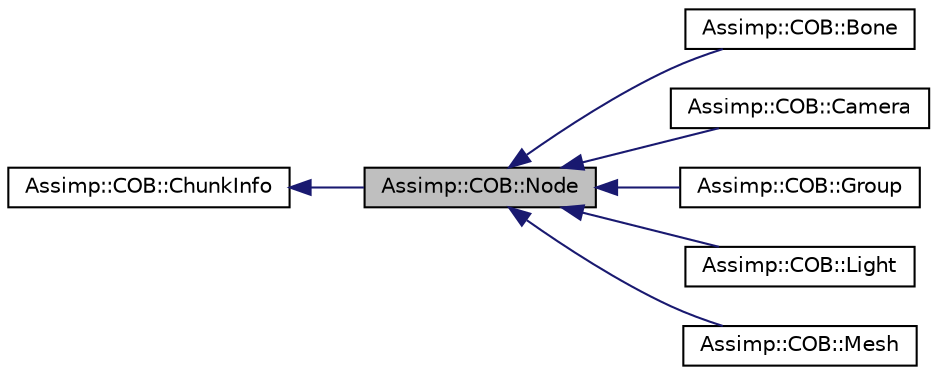 digraph "Assimp::COB::Node"
{
  edge [fontname="Helvetica",fontsize="10",labelfontname="Helvetica",labelfontsize="10"];
  node [fontname="Helvetica",fontsize="10",shape=record];
  rankdir="LR";
  Node1 [label="Assimp::COB::Node",height=0.2,width=0.4,color="black", fillcolor="grey75", style="filled", fontcolor="black"];
  Node2 -> Node1 [dir="back",color="midnightblue",fontsize="10",style="solid",fontname="Helvetica"];
  Node2 [label="Assimp::COB::ChunkInfo",height=0.2,width=0.4,color="black", fillcolor="white", style="filled",URL="$struct_assimp_1_1_c_o_b_1_1_chunk_info.html"];
  Node1 -> Node3 [dir="back",color="midnightblue",fontsize="10",style="solid",fontname="Helvetica"];
  Node3 [label="Assimp::COB::Bone",height=0.2,width=0.4,color="black", fillcolor="white", style="filled",URL="$struct_assimp_1_1_c_o_b_1_1_bone.html"];
  Node1 -> Node4 [dir="back",color="midnightblue",fontsize="10",style="solid",fontname="Helvetica"];
  Node4 [label="Assimp::COB::Camera",height=0.2,width=0.4,color="black", fillcolor="white", style="filled",URL="$struct_assimp_1_1_c_o_b_1_1_camera.html"];
  Node1 -> Node5 [dir="back",color="midnightblue",fontsize="10",style="solid",fontname="Helvetica"];
  Node5 [label="Assimp::COB::Group",height=0.2,width=0.4,color="black", fillcolor="white", style="filled",URL="$struct_assimp_1_1_c_o_b_1_1_group.html"];
  Node1 -> Node6 [dir="back",color="midnightblue",fontsize="10",style="solid",fontname="Helvetica"];
  Node6 [label="Assimp::COB::Light",height=0.2,width=0.4,color="black", fillcolor="white", style="filled",URL="$struct_assimp_1_1_c_o_b_1_1_light.html"];
  Node1 -> Node7 [dir="back",color="midnightblue",fontsize="10",style="solid",fontname="Helvetica"];
  Node7 [label="Assimp::COB::Mesh",height=0.2,width=0.4,color="black", fillcolor="white", style="filled",URL="$struct_assimp_1_1_c_o_b_1_1_mesh.html"];
}
